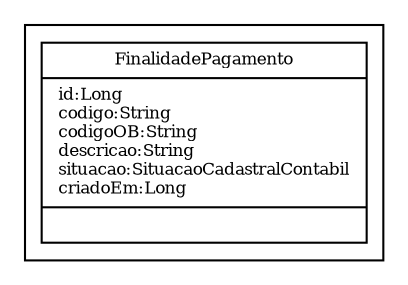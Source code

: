 digraph G{
fontname = "Times-Roman"
fontsize = 8

node [
        fontname = "Times-Roman"
        fontsize = 8
        shape = "record"
]

edge [
        fontname = "Times-Roman"
        fontsize = 8
]

subgraph clusterFINALIDADE_DO_PAGAMENTO
{
FinalidadePagamento [label = "{FinalidadePagamento|id:Long\lcodigo:String\lcodigoOB:String\ldescricao:String\lsituacao:SituacaoCadastralContabil\lcriadoEm:Long\l|\l}"]
}
}
